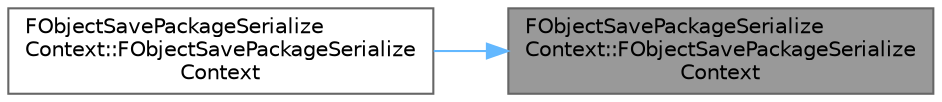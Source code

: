 digraph "FObjectSavePackageSerializeContext::FObjectSavePackageSerializeContext"
{
 // INTERACTIVE_SVG=YES
 // LATEX_PDF_SIZE
  bgcolor="transparent";
  edge [fontname=Helvetica,fontsize=10,labelfontname=Helvetica,labelfontsize=10];
  node [fontname=Helvetica,fontsize=10,shape=box,height=0.2,width=0.4];
  rankdir="RL";
  Node1 [id="Node000001",label="FObjectSavePackageSerialize\lContext::FObjectSavePackageSerialize\lContext",height=0.2,width=0.4,color="gray40", fillcolor="grey60", style="filled", fontcolor="black",tooltip=" "];
  Node1 -> Node2 [id="edge1_Node000001_Node000002",dir="back",color="steelblue1",style="solid",tooltip=" "];
  Node2 [id="Node000002",label="FObjectSavePackageSerialize\lContext::FObjectSavePackageSerialize\lContext",height=0.2,width=0.4,color="grey40", fillcolor="white", style="filled",URL="$dc/df6/classFObjectSavePackageSerializeContext.html#a3cba4a9082bf0efcd111fa530c532bff",tooltip=" "];
}
